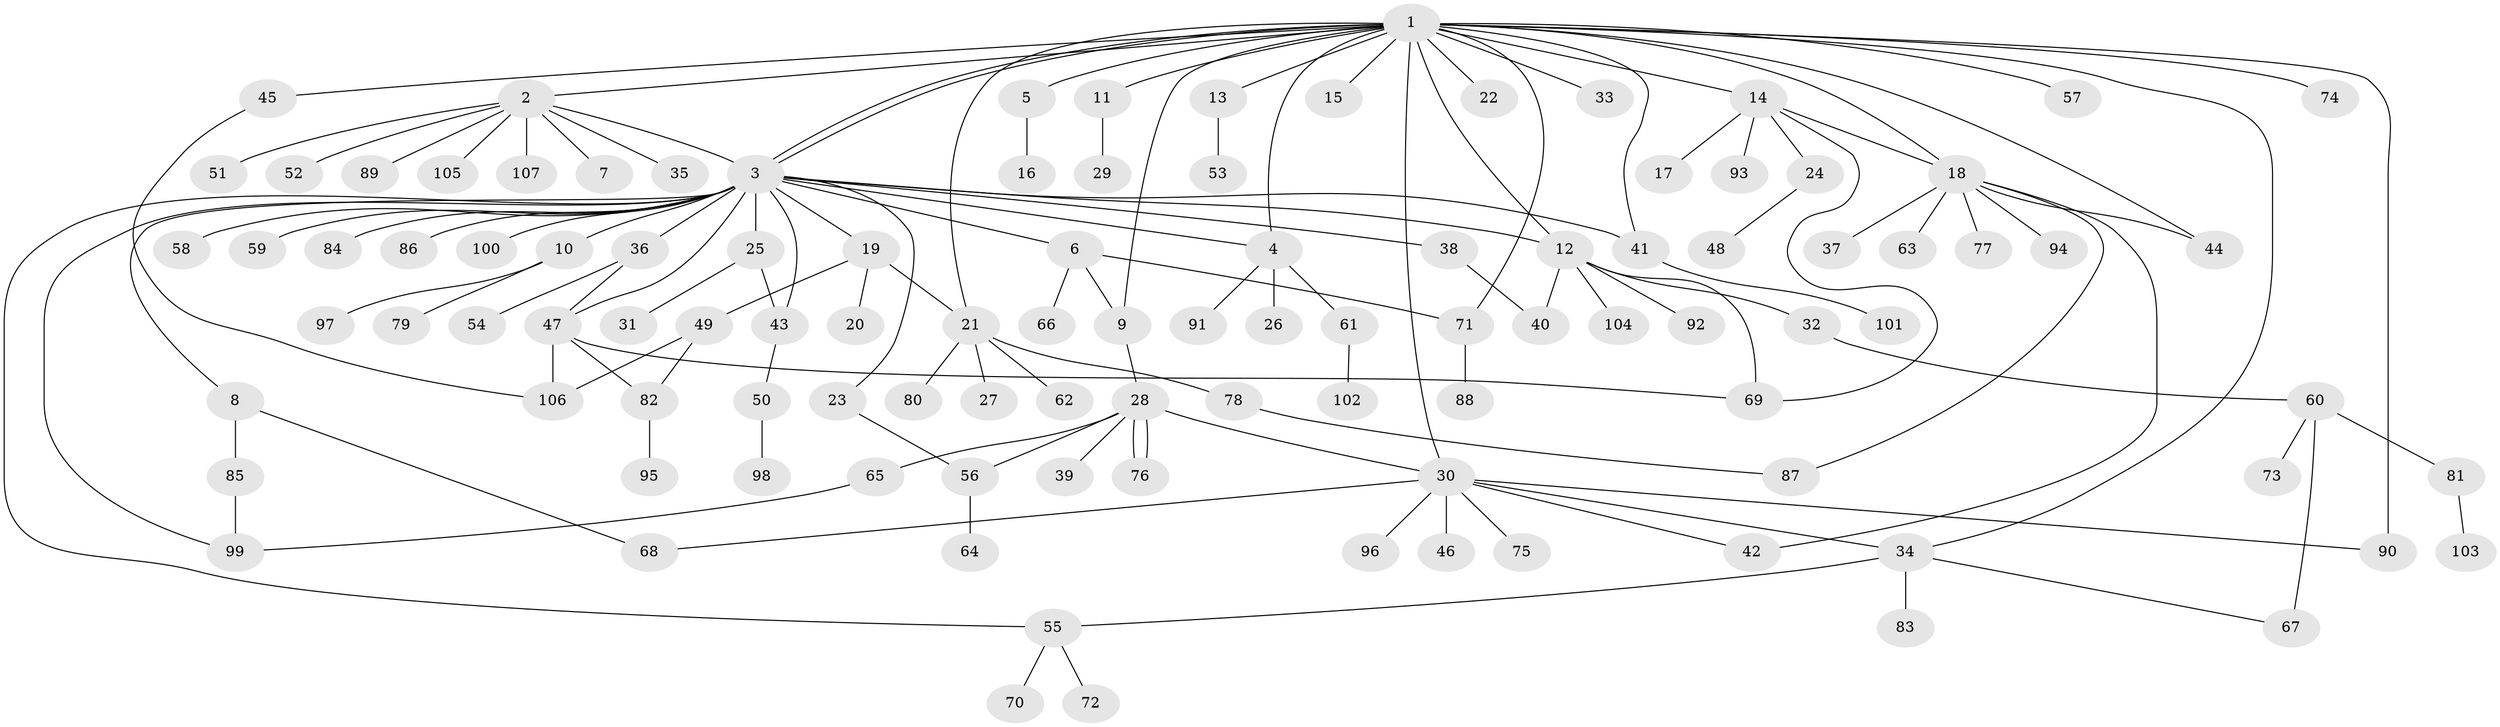 // coarse degree distribution, {28: 0.012987012987012988, 8: 0.025974025974025976, 19: 0.012987012987012988, 4: 0.03896103896103896, 1: 0.5584415584415584, 3: 0.11688311688311688, 2: 0.15584415584415584, 5: 0.05194805194805195, 6: 0.012987012987012988, 9: 0.012987012987012988}
// Generated by graph-tools (version 1.1) at 2025/23/03/03/25 07:23:48]
// undirected, 107 vertices, 136 edges
graph export_dot {
graph [start="1"]
  node [color=gray90,style=filled];
  1;
  2;
  3;
  4;
  5;
  6;
  7;
  8;
  9;
  10;
  11;
  12;
  13;
  14;
  15;
  16;
  17;
  18;
  19;
  20;
  21;
  22;
  23;
  24;
  25;
  26;
  27;
  28;
  29;
  30;
  31;
  32;
  33;
  34;
  35;
  36;
  37;
  38;
  39;
  40;
  41;
  42;
  43;
  44;
  45;
  46;
  47;
  48;
  49;
  50;
  51;
  52;
  53;
  54;
  55;
  56;
  57;
  58;
  59;
  60;
  61;
  62;
  63;
  64;
  65;
  66;
  67;
  68;
  69;
  70;
  71;
  72;
  73;
  74;
  75;
  76;
  77;
  78;
  79;
  80;
  81;
  82;
  83;
  84;
  85;
  86;
  87;
  88;
  89;
  90;
  91;
  92;
  93;
  94;
  95;
  96;
  97;
  98;
  99;
  100;
  101;
  102;
  103;
  104;
  105;
  106;
  107;
  1 -- 2;
  1 -- 3;
  1 -- 3;
  1 -- 4;
  1 -- 5;
  1 -- 9;
  1 -- 11;
  1 -- 12;
  1 -- 13;
  1 -- 14;
  1 -- 15;
  1 -- 18;
  1 -- 21;
  1 -- 22;
  1 -- 30;
  1 -- 33;
  1 -- 34;
  1 -- 41;
  1 -- 44;
  1 -- 45;
  1 -- 57;
  1 -- 71;
  1 -- 74;
  1 -- 90;
  2 -- 3;
  2 -- 7;
  2 -- 35;
  2 -- 51;
  2 -- 52;
  2 -- 89;
  2 -- 105;
  2 -- 107;
  3 -- 4;
  3 -- 6;
  3 -- 8;
  3 -- 10;
  3 -- 12;
  3 -- 19;
  3 -- 23;
  3 -- 25;
  3 -- 36;
  3 -- 38;
  3 -- 41;
  3 -- 43;
  3 -- 47;
  3 -- 55;
  3 -- 58;
  3 -- 59;
  3 -- 84;
  3 -- 86;
  3 -- 99;
  3 -- 100;
  4 -- 26;
  4 -- 61;
  4 -- 91;
  5 -- 16;
  6 -- 9;
  6 -- 66;
  6 -- 71;
  8 -- 68;
  8 -- 85;
  9 -- 28;
  10 -- 79;
  10 -- 97;
  11 -- 29;
  12 -- 32;
  12 -- 40;
  12 -- 69;
  12 -- 92;
  12 -- 104;
  13 -- 53;
  14 -- 17;
  14 -- 18;
  14 -- 24;
  14 -- 69;
  14 -- 93;
  18 -- 37;
  18 -- 42;
  18 -- 44;
  18 -- 63;
  18 -- 77;
  18 -- 87;
  18 -- 94;
  19 -- 20;
  19 -- 21;
  19 -- 49;
  21 -- 27;
  21 -- 62;
  21 -- 78;
  21 -- 80;
  23 -- 56;
  24 -- 48;
  25 -- 31;
  25 -- 43;
  28 -- 30;
  28 -- 39;
  28 -- 56;
  28 -- 65;
  28 -- 76;
  28 -- 76;
  30 -- 34;
  30 -- 42;
  30 -- 46;
  30 -- 68;
  30 -- 75;
  30 -- 90;
  30 -- 96;
  32 -- 60;
  34 -- 55;
  34 -- 67;
  34 -- 83;
  36 -- 47;
  36 -- 54;
  38 -- 40;
  41 -- 101;
  43 -- 50;
  45 -- 106;
  47 -- 69;
  47 -- 82;
  47 -- 106;
  49 -- 82;
  49 -- 106;
  50 -- 98;
  55 -- 70;
  55 -- 72;
  56 -- 64;
  60 -- 67;
  60 -- 73;
  60 -- 81;
  61 -- 102;
  65 -- 99;
  71 -- 88;
  78 -- 87;
  81 -- 103;
  82 -- 95;
  85 -- 99;
}
